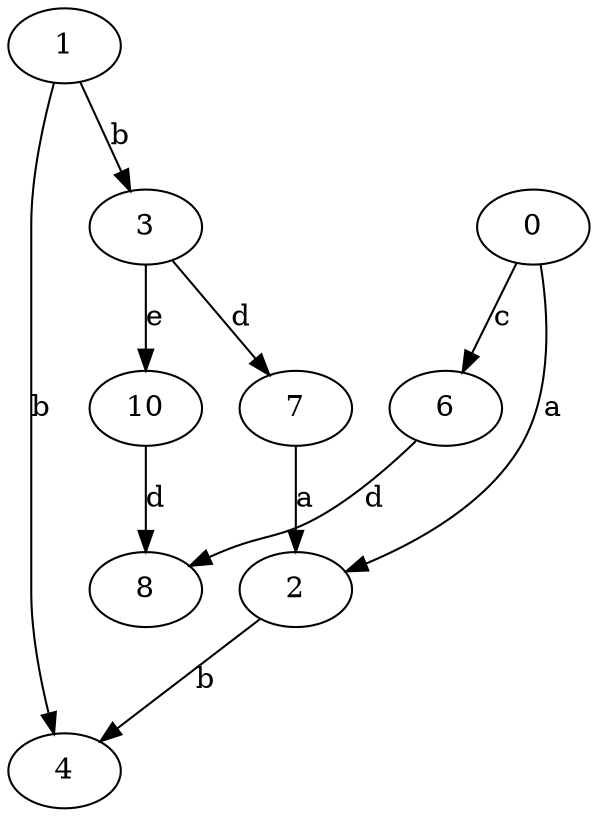strict digraph  {
0;
1;
2;
3;
4;
6;
7;
8;
10;
0 -> 2  [label=a];
0 -> 6  [label=c];
1 -> 3  [label=b];
1 -> 4  [label=b];
2 -> 4  [label=b];
3 -> 7  [label=d];
3 -> 10  [label=e];
6 -> 8  [label=d];
7 -> 2  [label=a];
10 -> 8  [label=d];
}
